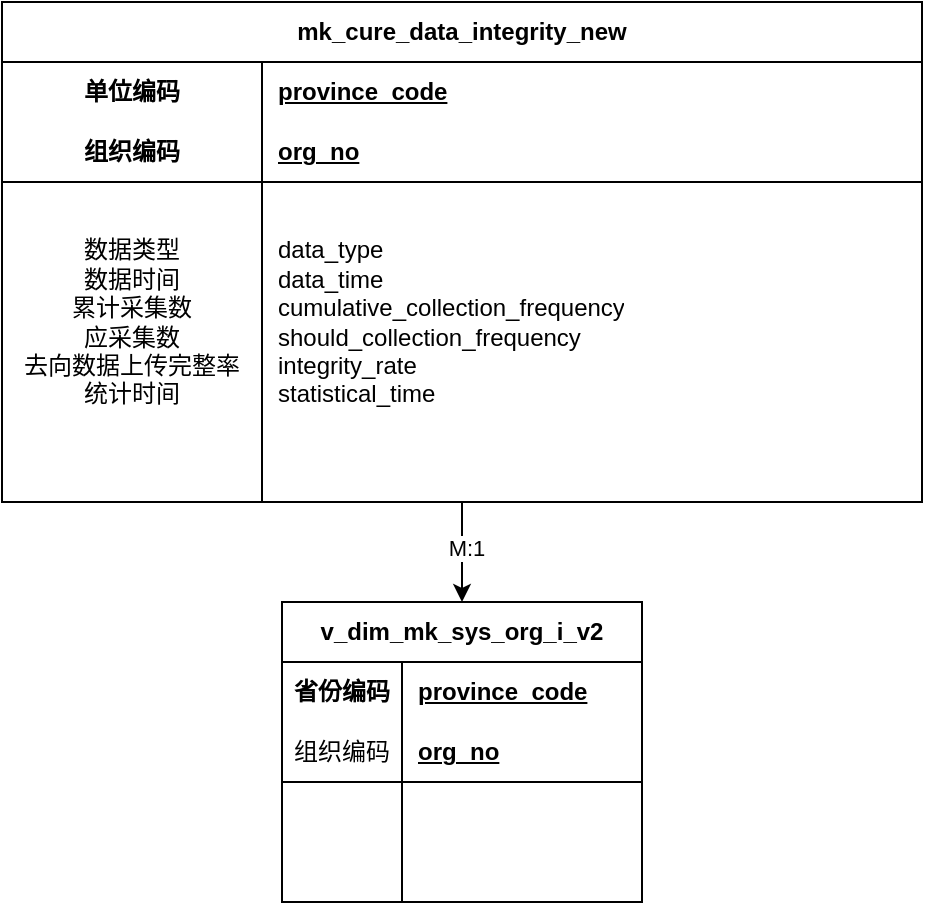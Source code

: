 <mxfile version="24.0.2" type="github">
  <diagram id="R2lEEEUBdFMjLlhIrx00" name="Page-1">
    <mxGraphModel dx="1050" dy="574" grid="1" gridSize="10" guides="1" tooltips="1" connect="1" arrows="1" fold="1" page="1" pageScale="1" pageWidth="850" pageHeight="1100" math="0" shadow="0" extFonts="Permanent Marker^https://fonts.googleapis.com/css?family=Permanent+Marker">
      <root>
        <mxCell id="0" />
        <mxCell id="1" parent="0" />
        <mxCell id="7LIlBgd0_GHy1pf9PlT8-44" style="edgeStyle=orthogonalEdgeStyle;rounded=0;orthogonalLoop=1;jettySize=auto;html=1;entryX=0.5;entryY=0;entryDx=0;entryDy=0;" edge="1" parent="1" source="7LIlBgd0_GHy1pf9PlT8-6" target="7LIlBgd0_GHy1pf9PlT8-19">
          <mxGeometry relative="1" as="geometry" />
        </mxCell>
        <mxCell id="7LIlBgd0_GHy1pf9PlT8-45" value="M:1" style="edgeLabel;html=1;align=center;verticalAlign=middle;resizable=0;points=[];" vertex="1" connectable="0" parent="7LIlBgd0_GHy1pf9PlT8-44">
          <mxGeometry x="-0.073" y="2" relative="1" as="geometry">
            <mxPoint as="offset" />
          </mxGeometry>
        </mxCell>
        <mxCell id="7LIlBgd0_GHy1pf9PlT8-6" value="mk_cure_data_integrity_new" style="shape=table;startSize=30;container=1;collapsible=1;childLayout=tableLayout;fixedRows=1;rowLines=0;fontStyle=1;align=center;resizeLast=1;html=1;whiteSpace=wrap;" vertex="1" parent="1">
          <mxGeometry x="10" y="210" width="460" height="250" as="geometry" />
        </mxCell>
        <mxCell id="7LIlBgd0_GHy1pf9PlT8-7" value="" style="shape=tableRow;horizontal=0;startSize=0;swimlaneHead=0;swimlaneBody=0;fillColor=none;collapsible=0;dropTarget=0;points=[[0,0.5],[1,0.5]];portConstraint=eastwest;top=0;left=0;right=0;bottom=0;html=1;" vertex="1" parent="7LIlBgd0_GHy1pf9PlT8-6">
          <mxGeometry y="30" width="460" height="30" as="geometry" />
        </mxCell>
        <mxCell id="7LIlBgd0_GHy1pf9PlT8-8" value="单位编码" style="shape=partialRectangle;connectable=0;fillColor=none;top=0;left=0;bottom=0;right=0;fontStyle=1;overflow=hidden;html=1;whiteSpace=wrap;" vertex="1" parent="7LIlBgd0_GHy1pf9PlT8-7">
          <mxGeometry width="130" height="30" as="geometry">
            <mxRectangle width="130" height="30" as="alternateBounds" />
          </mxGeometry>
        </mxCell>
        <mxCell id="7LIlBgd0_GHy1pf9PlT8-9" value="province_code" style="shape=partialRectangle;connectable=0;fillColor=none;top=0;left=0;bottom=0;right=0;align=left;spacingLeft=6;fontStyle=5;overflow=hidden;html=1;whiteSpace=wrap;" vertex="1" parent="7LIlBgd0_GHy1pf9PlT8-7">
          <mxGeometry x="130" width="330" height="30" as="geometry">
            <mxRectangle width="330" height="30" as="alternateBounds" />
          </mxGeometry>
        </mxCell>
        <mxCell id="7LIlBgd0_GHy1pf9PlT8-10" value="" style="shape=tableRow;horizontal=0;startSize=0;swimlaneHead=0;swimlaneBody=0;fillColor=none;collapsible=0;dropTarget=0;points=[[0,0.5],[1,0.5]];portConstraint=eastwest;top=0;left=0;right=0;bottom=1;html=1;" vertex="1" parent="7LIlBgd0_GHy1pf9PlT8-6">
          <mxGeometry y="60" width="460" height="30" as="geometry" />
        </mxCell>
        <mxCell id="7LIlBgd0_GHy1pf9PlT8-11" value="组织编码" style="shape=partialRectangle;connectable=0;fillColor=none;top=0;left=0;bottom=0;right=0;fontStyle=1;overflow=hidden;html=1;whiteSpace=wrap;" vertex="1" parent="7LIlBgd0_GHy1pf9PlT8-10">
          <mxGeometry width="130" height="30" as="geometry">
            <mxRectangle width="130" height="30" as="alternateBounds" />
          </mxGeometry>
        </mxCell>
        <mxCell id="7LIlBgd0_GHy1pf9PlT8-12" value="org_no" style="shape=partialRectangle;connectable=0;fillColor=none;top=0;left=0;bottom=0;right=0;align=left;spacingLeft=6;fontStyle=5;overflow=hidden;html=1;whiteSpace=wrap;" vertex="1" parent="7LIlBgd0_GHy1pf9PlT8-10">
          <mxGeometry x="130" width="330" height="30" as="geometry">
            <mxRectangle width="330" height="30" as="alternateBounds" />
          </mxGeometry>
        </mxCell>
        <mxCell id="7LIlBgd0_GHy1pf9PlT8-13" value="" style="shape=tableRow;horizontal=0;startSize=0;swimlaneHead=0;swimlaneBody=0;fillColor=none;collapsible=0;dropTarget=0;points=[[0,0.5],[1,0.5]];portConstraint=eastwest;top=0;left=0;right=0;bottom=0;html=1;" vertex="1" parent="7LIlBgd0_GHy1pf9PlT8-6">
          <mxGeometry y="90" width="460" height="140" as="geometry" />
        </mxCell>
        <mxCell id="7LIlBgd0_GHy1pf9PlT8-14" value="数据类型&lt;div&gt;数据时间&lt;/div&gt;&lt;div&gt;累计采集数&lt;/div&gt;&lt;div&gt;应采集数&lt;/div&gt;&lt;div&gt;去向数据上传完整率&lt;br&gt;统计时间&lt;br&gt;&lt;/div&gt;" style="shape=partialRectangle;connectable=0;fillColor=none;top=0;left=0;bottom=0;right=0;editable=1;overflow=hidden;html=1;whiteSpace=wrap;" vertex="1" parent="7LIlBgd0_GHy1pf9PlT8-13">
          <mxGeometry width="130" height="140" as="geometry">
            <mxRectangle width="130" height="140" as="alternateBounds" />
          </mxGeometry>
        </mxCell>
        <mxCell id="7LIlBgd0_GHy1pf9PlT8-15" value="data_type&lt;br&gt;data_time&lt;div&gt;cumulative_collection_frequency&lt;/div&gt;&lt;div&gt;should_collection_frequency&lt;/div&gt;&lt;div&gt;&lt;span style=&quot;background-color: initial;&quot;&gt;integrity_rate&lt;br&gt;statistical_time&lt;/span&gt;&lt;/div&gt;" style="shape=partialRectangle;connectable=0;fillColor=none;top=0;left=0;bottom=0;right=0;align=left;spacingLeft=6;overflow=hidden;html=1;whiteSpace=wrap;" vertex="1" parent="7LIlBgd0_GHy1pf9PlT8-13">
          <mxGeometry x="130" width="330" height="140" as="geometry">
            <mxRectangle width="330" height="140" as="alternateBounds" />
          </mxGeometry>
        </mxCell>
        <mxCell id="7LIlBgd0_GHy1pf9PlT8-16" value="" style="shape=tableRow;horizontal=0;startSize=0;swimlaneHead=0;swimlaneBody=0;fillColor=none;collapsible=0;dropTarget=0;points=[[0,0.5],[1,0.5]];portConstraint=eastwest;top=0;left=0;right=0;bottom=0;html=1;" vertex="1" parent="7LIlBgd0_GHy1pf9PlT8-6">
          <mxGeometry y="230" width="460" height="20" as="geometry" />
        </mxCell>
        <mxCell id="7LIlBgd0_GHy1pf9PlT8-17" value="" style="shape=partialRectangle;connectable=0;fillColor=none;top=0;left=0;bottom=0;right=0;editable=1;overflow=hidden;html=1;whiteSpace=wrap;" vertex="1" parent="7LIlBgd0_GHy1pf9PlT8-16">
          <mxGeometry width="130" height="20" as="geometry">
            <mxRectangle width="130" height="20" as="alternateBounds" />
          </mxGeometry>
        </mxCell>
        <mxCell id="7LIlBgd0_GHy1pf9PlT8-18" value="" style="shape=partialRectangle;connectable=0;fillColor=none;top=0;left=0;bottom=0;right=0;align=left;spacingLeft=6;overflow=hidden;html=1;whiteSpace=wrap;" vertex="1" parent="7LIlBgd0_GHy1pf9PlT8-16">
          <mxGeometry x="130" width="330" height="20" as="geometry">
            <mxRectangle width="330" height="20" as="alternateBounds" />
          </mxGeometry>
        </mxCell>
        <mxCell id="7LIlBgd0_GHy1pf9PlT8-19" value="v_dim_mk_sys_org_i_v2" style="shape=table;startSize=30;container=1;collapsible=1;childLayout=tableLayout;fixedRows=1;rowLines=0;fontStyle=1;align=center;resizeLast=1;html=1;whiteSpace=wrap;" vertex="1" parent="1">
          <mxGeometry x="150" y="510" width="180" height="150" as="geometry" />
        </mxCell>
        <mxCell id="7LIlBgd0_GHy1pf9PlT8-20" value="" style="shape=tableRow;horizontal=0;startSize=0;swimlaneHead=0;swimlaneBody=0;fillColor=none;collapsible=0;dropTarget=0;points=[[0,0.5],[1,0.5]];portConstraint=eastwest;top=0;left=0;right=0;bottom=0;html=1;" vertex="1" parent="7LIlBgd0_GHy1pf9PlT8-19">
          <mxGeometry y="30" width="180" height="30" as="geometry" />
        </mxCell>
        <mxCell id="7LIlBgd0_GHy1pf9PlT8-21" value="省份编码" style="shape=partialRectangle;connectable=0;fillColor=none;top=0;left=0;bottom=0;right=0;fontStyle=1;overflow=hidden;html=1;whiteSpace=wrap;" vertex="1" parent="7LIlBgd0_GHy1pf9PlT8-20">
          <mxGeometry width="60" height="30" as="geometry">
            <mxRectangle width="60" height="30" as="alternateBounds" />
          </mxGeometry>
        </mxCell>
        <mxCell id="7LIlBgd0_GHy1pf9PlT8-22" value="province_code" style="shape=partialRectangle;connectable=0;fillColor=none;top=0;left=0;bottom=0;right=0;align=left;spacingLeft=6;fontStyle=5;overflow=hidden;html=1;whiteSpace=wrap;" vertex="1" parent="7LIlBgd0_GHy1pf9PlT8-20">
          <mxGeometry x="60" width="120" height="30" as="geometry">
            <mxRectangle width="120" height="30" as="alternateBounds" />
          </mxGeometry>
        </mxCell>
        <mxCell id="7LIlBgd0_GHy1pf9PlT8-23" value="" style="shape=tableRow;horizontal=0;startSize=0;swimlaneHead=0;swimlaneBody=0;fillColor=none;collapsible=0;dropTarget=0;points=[[0,0.5],[1,0.5]];portConstraint=eastwest;top=0;left=0;right=0;bottom=1;html=1;" vertex="1" parent="7LIlBgd0_GHy1pf9PlT8-19">
          <mxGeometry y="60" width="180" height="30" as="geometry" />
        </mxCell>
        <mxCell id="7LIlBgd0_GHy1pf9PlT8-24" value="&lt;span style=&quot;font-weight: 400;&quot;&gt;组织编码&lt;/span&gt;" style="shape=partialRectangle;connectable=0;fillColor=none;top=0;left=0;bottom=0;right=0;fontStyle=1;overflow=hidden;html=1;whiteSpace=wrap;" vertex="1" parent="7LIlBgd0_GHy1pf9PlT8-23">
          <mxGeometry width="60" height="30" as="geometry">
            <mxRectangle width="60" height="30" as="alternateBounds" />
          </mxGeometry>
        </mxCell>
        <mxCell id="7LIlBgd0_GHy1pf9PlT8-25" value="org_no" style="shape=partialRectangle;connectable=0;fillColor=none;top=0;left=0;bottom=0;right=0;align=left;spacingLeft=6;fontStyle=5;overflow=hidden;html=1;whiteSpace=wrap;" vertex="1" parent="7LIlBgd0_GHy1pf9PlT8-23">
          <mxGeometry x="60" width="120" height="30" as="geometry">
            <mxRectangle width="120" height="30" as="alternateBounds" />
          </mxGeometry>
        </mxCell>
        <mxCell id="7LIlBgd0_GHy1pf9PlT8-26" value="" style="shape=tableRow;horizontal=0;startSize=0;swimlaneHead=0;swimlaneBody=0;fillColor=none;collapsible=0;dropTarget=0;points=[[0,0.5],[1,0.5]];portConstraint=eastwest;top=0;left=0;right=0;bottom=0;html=1;" vertex="1" parent="7LIlBgd0_GHy1pf9PlT8-19">
          <mxGeometry y="90" width="180" height="30" as="geometry" />
        </mxCell>
        <mxCell id="7LIlBgd0_GHy1pf9PlT8-27" value="" style="shape=partialRectangle;connectable=0;fillColor=none;top=0;left=0;bottom=0;right=0;editable=1;overflow=hidden;html=1;whiteSpace=wrap;" vertex="1" parent="7LIlBgd0_GHy1pf9PlT8-26">
          <mxGeometry width="60" height="30" as="geometry">
            <mxRectangle width="60" height="30" as="alternateBounds" />
          </mxGeometry>
        </mxCell>
        <mxCell id="7LIlBgd0_GHy1pf9PlT8-28" value="" style="shape=partialRectangle;connectable=0;fillColor=none;top=0;left=0;bottom=0;right=0;align=left;spacingLeft=6;overflow=hidden;html=1;whiteSpace=wrap;" vertex="1" parent="7LIlBgd0_GHy1pf9PlT8-26">
          <mxGeometry x="60" width="120" height="30" as="geometry">
            <mxRectangle width="120" height="30" as="alternateBounds" />
          </mxGeometry>
        </mxCell>
        <mxCell id="7LIlBgd0_GHy1pf9PlT8-29" value="" style="shape=tableRow;horizontal=0;startSize=0;swimlaneHead=0;swimlaneBody=0;fillColor=none;collapsible=0;dropTarget=0;points=[[0,0.5],[1,0.5]];portConstraint=eastwest;top=0;left=0;right=0;bottom=0;html=1;" vertex="1" parent="7LIlBgd0_GHy1pf9PlT8-19">
          <mxGeometry y="120" width="180" height="30" as="geometry" />
        </mxCell>
        <mxCell id="7LIlBgd0_GHy1pf9PlT8-30" value="" style="shape=partialRectangle;connectable=0;fillColor=none;top=0;left=0;bottom=0;right=0;editable=1;overflow=hidden;html=1;whiteSpace=wrap;" vertex="1" parent="7LIlBgd0_GHy1pf9PlT8-29">
          <mxGeometry width="60" height="30" as="geometry">
            <mxRectangle width="60" height="30" as="alternateBounds" />
          </mxGeometry>
        </mxCell>
        <mxCell id="7LIlBgd0_GHy1pf9PlT8-31" value="" style="shape=partialRectangle;connectable=0;fillColor=none;top=0;left=0;bottom=0;right=0;align=left;spacingLeft=6;overflow=hidden;html=1;whiteSpace=wrap;" vertex="1" parent="7LIlBgd0_GHy1pf9PlT8-29">
          <mxGeometry x="60" width="120" height="30" as="geometry">
            <mxRectangle width="120" height="30" as="alternateBounds" />
          </mxGeometry>
        </mxCell>
      </root>
    </mxGraphModel>
  </diagram>
</mxfile>
